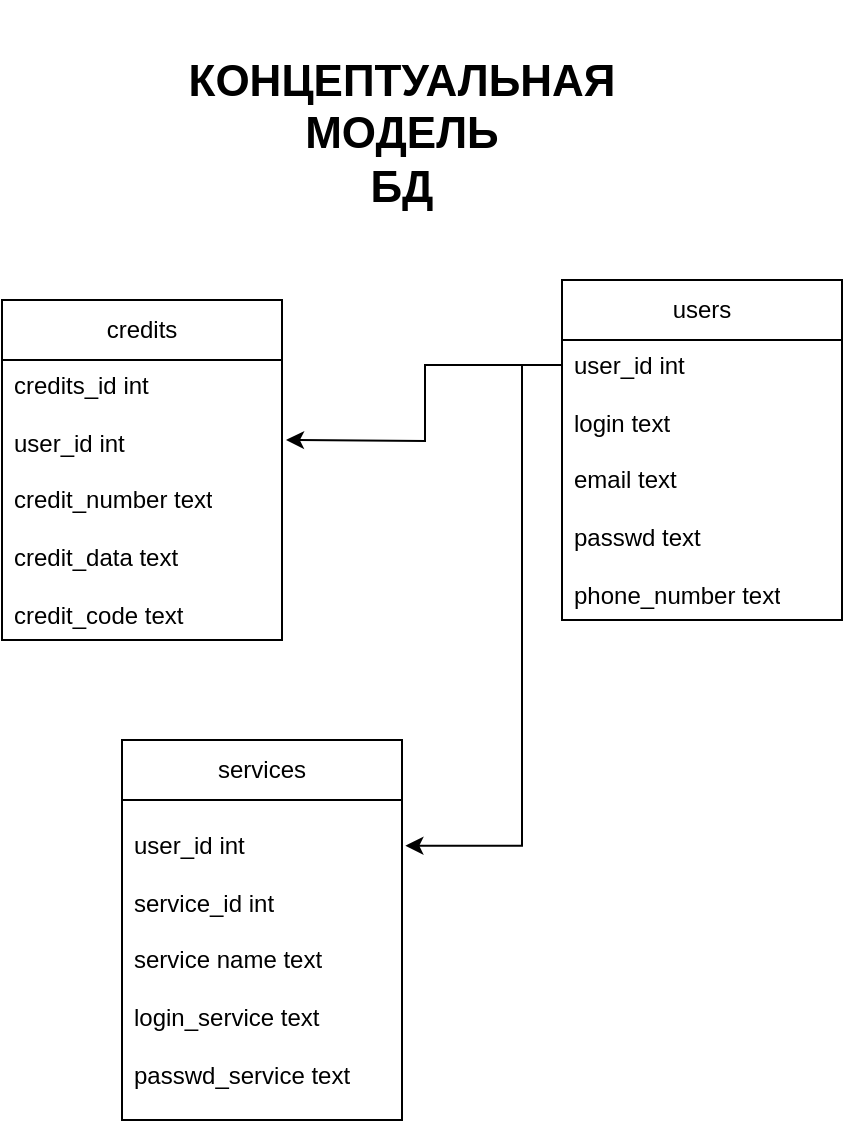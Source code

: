 <mxfile version="22.1.16" type="device">
  <diagram name="Страница — 1" id="6IkeemknqDPYbbmQY8oC">
    <mxGraphModel dx="2345" dy="1205" grid="1" gridSize="10" guides="1" tooltips="1" connect="1" arrows="1" fold="1" page="1" pageScale="1" pageWidth="827" pageHeight="1169" math="0" shadow="0">
      <root>
        <mxCell id="0" />
        <mxCell id="1" parent="0" />
        <mxCell id="-0XjXucxCyeOP2yGC-h8-1" value="&lt;span style=&quot;font-size: 22px;&quot;&gt;&lt;b&gt;КОНЦЕПТУАЛЬНАЯ &lt;br&gt;МОДЕЛЬ &lt;br&gt;БД&lt;br&gt;&lt;br&gt;&lt;/b&gt;&lt;/span&gt;" style="text;html=1;strokeColor=none;fillColor=none;align=center;verticalAlign=middle;whiteSpace=wrap;rounded=0;" vertex="1" parent="1">
          <mxGeometry x="230" y="310" width="320" height="160" as="geometry" />
        </mxCell>
        <mxCell id="-0XjXucxCyeOP2yGC-h8-2" value="credits" style="swimlane;fontStyle=0;childLayout=stackLayout;horizontal=1;startSize=30;horizontalStack=0;resizeParent=1;resizeParentMax=0;resizeLast=0;collapsible=1;marginBottom=0;whiteSpace=wrap;html=1;" vertex="1" parent="1">
          <mxGeometry x="190" y="460" width="140" height="170" as="geometry" />
        </mxCell>
        <mxCell id="-0XjXucxCyeOP2yGC-h8-3" value="credits_id int&lt;br&gt;&lt;br&gt;user_id int&lt;br&gt;&lt;br&gt;credit_number text&lt;br&gt;&lt;br&gt;credit_data text&lt;br&gt;&lt;br&gt;credit_code text" style="text;strokeColor=none;fillColor=none;align=left;verticalAlign=middle;spacingLeft=4;spacingRight=4;overflow=hidden;points=[[0,0.5],[1,0.5]];portConstraint=eastwest;rotatable=0;whiteSpace=wrap;html=1;" vertex="1" parent="-0XjXucxCyeOP2yGC-h8-2">
          <mxGeometry y="30" width="140" height="140" as="geometry" />
        </mxCell>
        <mxCell id="-0XjXucxCyeOP2yGC-h8-4" value="users" style="swimlane;fontStyle=0;childLayout=stackLayout;horizontal=1;startSize=30;horizontalStack=0;resizeParent=1;resizeParentMax=0;resizeLast=0;collapsible=1;marginBottom=0;whiteSpace=wrap;html=1;" vertex="1" parent="1">
          <mxGeometry x="470" y="450" width="140" height="170" as="geometry" />
        </mxCell>
        <mxCell id="-0XjXucxCyeOP2yGC-h8-5" value="user_id int&lt;br&gt;&lt;br&gt;login text&lt;br&gt;&lt;br&gt;email text&lt;br&gt;&lt;br&gt;passwd text&lt;br&gt;&lt;br&gt;phone_number text" style="text;strokeColor=none;fillColor=none;align=left;verticalAlign=middle;spacingLeft=4;spacingRight=4;overflow=hidden;points=[[0,0.5],[1,0.5]];portConstraint=eastwest;rotatable=0;whiteSpace=wrap;html=1;" vertex="1" parent="-0XjXucxCyeOP2yGC-h8-4">
          <mxGeometry y="30" width="140" height="140" as="geometry" />
        </mxCell>
        <mxCell id="-0XjXucxCyeOP2yGC-h8-6" value="services" style="swimlane;fontStyle=0;childLayout=stackLayout;horizontal=1;startSize=30;horizontalStack=0;resizeParent=1;resizeParentMax=0;resizeLast=0;collapsible=1;marginBottom=0;whiteSpace=wrap;html=1;" vertex="1" parent="1">
          <mxGeometry x="250" y="680" width="140" height="190" as="geometry" />
        </mxCell>
        <mxCell id="-0XjXucxCyeOP2yGC-h8-7" value="user_id int&lt;br&gt;&lt;br&gt;service_id int&lt;br&gt;&lt;br&gt;service name text&lt;br&gt;&lt;br&gt;login_service text&lt;br&gt;&lt;br&gt;passwd_service text" style="text;strokeColor=none;fillColor=none;align=left;verticalAlign=middle;spacingLeft=4;spacingRight=4;overflow=hidden;points=[[0,0.5],[1,0.5]];portConstraint=eastwest;rotatable=0;whiteSpace=wrap;html=1;" vertex="1" parent="-0XjXucxCyeOP2yGC-h8-6">
          <mxGeometry y="30" width="140" height="160" as="geometry" />
        </mxCell>
        <mxCell id="-0XjXucxCyeOP2yGC-h8-8" style="edgeStyle=orthogonalEdgeStyle;rounded=0;orthogonalLoop=1;jettySize=auto;html=1;entryX=1.012;entryY=0.143;entryDx=0;entryDy=0;entryPerimeter=0;exitX=-0.01;exitY=0.089;exitDx=0;exitDy=0;exitPerimeter=0;" edge="1" parent="1" source="-0XjXucxCyeOP2yGC-h8-5" target="-0XjXucxCyeOP2yGC-h8-7">
          <mxGeometry relative="1" as="geometry">
            <mxPoint x="440" y="480" as="sourcePoint" />
            <Array as="points">
              <mxPoint x="450" y="493" />
              <mxPoint x="450" y="733" />
            </Array>
          </mxGeometry>
        </mxCell>
        <mxCell id="-0XjXucxCyeOP2yGC-h8-9" style="edgeStyle=orthogonalEdgeStyle;rounded=0;orthogonalLoop=1;jettySize=auto;html=1;exitX=0;exitY=0.25;exitDx=0;exitDy=0;" edge="1" parent="1" source="-0XjXucxCyeOP2yGC-h8-4">
          <mxGeometry relative="1" as="geometry">
            <mxPoint x="332" y="530" as="targetPoint" />
          </mxGeometry>
        </mxCell>
      </root>
    </mxGraphModel>
  </diagram>
</mxfile>

